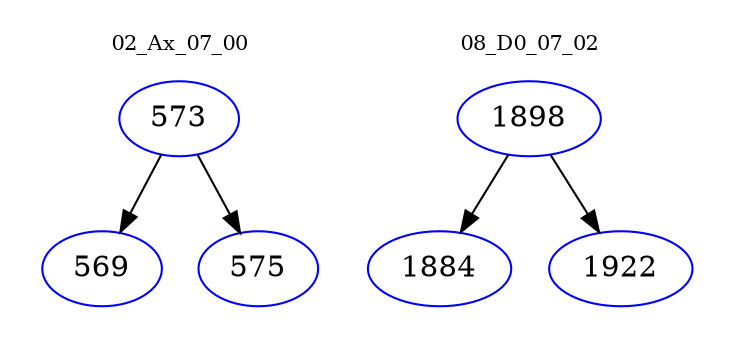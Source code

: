 digraph{
subgraph cluster_0 {
color = white
label = "02_Ax_07_00";
fontsize=10;
T0_573 [label="573", color="blue"]
T0_573 -> T0_569 [color="black"]
T0_569 [label="569", color="blue"]
T0_573 -> T0_575 [color="black"]
T0_575 [label="575", color="blue"]
}
subgraph cluster_1 {
color = white
label = "08_D0_07_02";
fontsize=10;
T1_1898 [label="1898", color="blue"]
T1_1898 -> T1_1884 [color="black"]
T1_1884 [label="1884", color="blue"]
T1_1898 -> T1_1922 [color="black"]
T1_1922 [label="1922", color="blue"]
}
}
